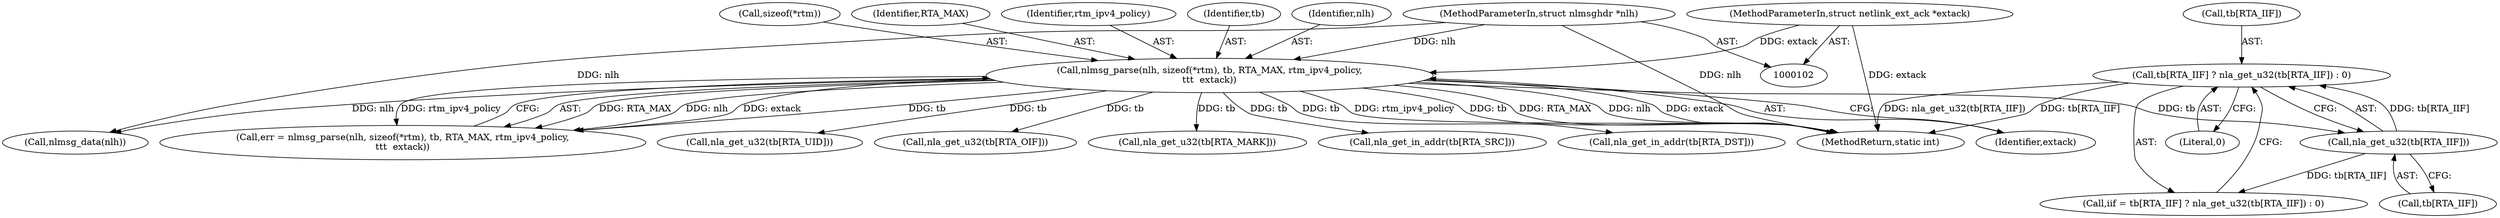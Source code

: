 digraph "0_linux_bc3aae2bbac46dd894c89db5d5e98f7f0ef9e205@pointer" {
"1000201" [label="(Call,tb[RTA_IIF] ? nla_get_u32(tb[RTA_IIF]) : 0)"];
"1000205" [label="(Call,nla_get_u32(tb[RTA_IIF]))"];
"1000141" [label="(Call,nlmsg_parse(nlh, sizeof(*rtm), tb, RTA_MAX, rtm_ipv4_policy,\n\t\t\t  extack))"];
"1000104" [label="(MethodParameterIn,struct nlmsghdr *nlh)"];
"1000105" [label="(MethodParameterIn,struct netlink_ext_ack *extack)"];
"1000206" [label="(Call,tb[RTA_IIF])"];
"1000104" [label="(MethodParameterIn,struct nlmsghdr *nlh)"];
"1000157" [label="(Call,nlmsg_data(nlh))"];
"1000216" [label="(Call,nla_get_u32(tb[RTA_MARK]))"];
"1000147" [label="(Identifier,RTA_MAX)"];
"1000148" [label="(Identifier,rtm_ipv4_policy)"];
"1000183" [label="(Call,nla_get_in_addr(tb[RTA_SRC]))"];
"1000201" [label="(Call,tb[RTA_IIF] ? nla_get_u32(tb[RTA_IIF]) : 0)"];
"1000146" [label="(Identifier,tb)"];
"1000105" [label="(MethodParameterIn,struct netlink_ext_ack *extack)"];
"1000202" [label="(Call,tb[RTA_IIF])"];
"1000194" [label="(Call,nla_get_in_addr(tb[RTA_DST]))"];
"1000199" [label="(Call,iif = tb[RTA_IIF] ? nla_get_u32(tb[RTA_IIF]) : 0)"];
"1000205" [label="(Call,nla_get_u32(tb[RTA_IIF]))"];
"1000209" [label="(Literal,0)"];
"1000533" [label="(MethodReturn,static int)"];
"1000149" [label="(Identifier,extack)"];
"1000142" [label="(Identifier,nlh)"];
"1000139" [label="(Call,err = nlmsg_parse(nlh, sizeof(*rtm), tb, RTA_MAX, rtm_ipv4_policy,\n\t\t\t  extack))"];
"1000229" [label="(Call,nla_get_u32(tb[RTA_UID]))"];
"1000141" [label="(Call,nlmsg_parse(nlh, sizeof(*rtm), tb, RTA_MAX, rtm_ipv4_policy,\n\t\t\t  extack))"];
"1000143" [label="(Call,sizeof(*rtm))"];
"1000295" [label="(Call,nla_get_u32(tb[RTA_OIF]))"];
"1000201" -> "1000199"  [label="AST: "];
"1000201" -> "1000205"  [label="CFG: "];
"1000201" -> "1000209"  [label="CFG: "];
"1000202" -> "1000201"  [label="AST: "];
"1000205" -> "1000201"  [label="AST: "];
"1000209" -> "1000201"  [label="AST: "];
"1000199" -> "1000201"  [label="CFG: "];
"1000201" -> "1000533"  [label="DDG: nla_get_u32(tb[RTA_IIF])"];
"1000201" -> "1000533"  [label="DDG: tb[RTA_IIF]"];
"1000205" -> "1000201"  [label="DDG: tb[RTA_IIF]"];
"1000205" -> "1000206"  [label="CFG: "];
"1000206" -> "1000205"  [label="AST: "];
"1000205" -> "1000199"  [label="DDG: tb[RTA_IIF]"];
"1000141" -> "1000205"  [label="DDG: tb"];
"1000141" -> "1000139"  [label="AST: "];
"1000141" -> "1000149"  [label="CFG: "];
"1000142" -> "1000141"  [label="AST: "];
"1000143" -> "1000141"  [label="AST: "];
"1000146" -> "1000141"  [label="AST: "];
"1000147" -> "1000141"  [label="AST: "];
"1000148" -> "1000141"  [label="AST: "];
"1000149" -> "1000141"  [label="AST: "];
"1000139" -> "1000141"  [label="CFG: "];
"1000141" -> "1000533"  [label="DDG: nlh"];
"1000141" -> "1000533"  [label="DDG: extack"];
"1000141" -> "1000533"  [label="DDG: rtm_ipv4_policy"];
"1000141" -> "1000533"  [label="DDG: tb"];
"1000141" -> "1000533"  [label="DDG: RTA_MAX"];
"1000141" -> "1000139"  [label="DDG: RTA_MAX"];
"1000141" -> "1000139"  [label="DDG: nlh"];
"1000141" -> "1000139"  [label="DDG: extack"];
"1000141" -> "1000139"  [label="DDG: tb"];
"1000141" -> "1000139"  [label="DDG: rtm_ipv4_policy"];
"1000104" -> "1000141"  [label="DDG: nlh"];
"1000105" -> "1000141"  [label="DDG: extack"];
"1000141" -> "1000157"  [label="DDG: nlh"];
"1000141" -> "1000183"  [label="DDG: tb"];
"1000141" -> "1000194"  [label="DDG: tb"];
"1000141" -> "1000216"  [label="DDG: tb"];
"1000141" -> "1000229"  [label="DDG: tb"];
"1000141" -> "1000295"  [label="DDG: tb"];
"1000104" -> "1000102"  [label="AST: "];
"1000104" -> "1000533"  [label="DDG: nlh"];
"1000104" -> "1000157"  [label="DDG: nlh"];
"1000105" -> "1000102"  [label="AST: "];
"1000105" -> "1000533"  [label="DDG: extack"];
}
